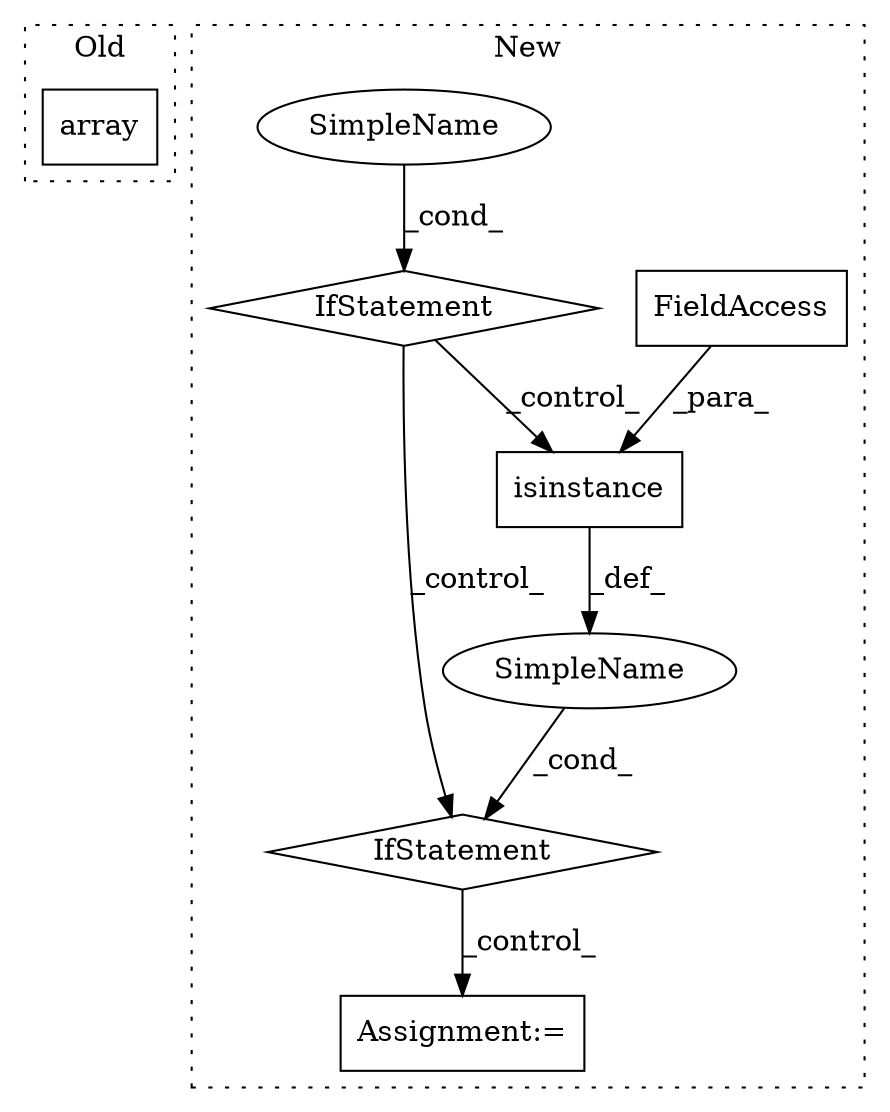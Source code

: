 digraph G {
subgraph cluster0 {
1 [label="array" a="32" s="3510,3530" l="6,1" shape="box"];
label = "Old";
style="dotted";
}
subgraph cluster1 {
2 [label="isinstance" a="32" s="3589,3617" l="11,1" shape="box"];
3 [label="IfStatement" a="25" s="3585,3618" l="4,2" shape="diamond"];
4 [label="Assignment:=" a="7" s="3632,3727" l="65,2" shape="box"];
5 [label="SimpleName" a="42" s="" l="" shape="ellipse"];
6 [label="FieldAccess" a="22" s="3613" l="4" shape="box"];
7 [label="IfStatement" a="25" s="3549,3573" l="4,2" shape="diamond"];
8 [label="SimpleName" a="42" s="" l="" shape="ellipse"];
label = "New";
style="dotted";
}
2 -> 5 [label="_def_"];
3 -> 4 [label="_control_"];
5 -> 3 [label="_cond_"];
6 -> 2 [label="_para_"];
7 -> 2 [label="_control_"];
7 -> 3 [label="_control_"];
8 -> 7 [label="_cond_"];
}